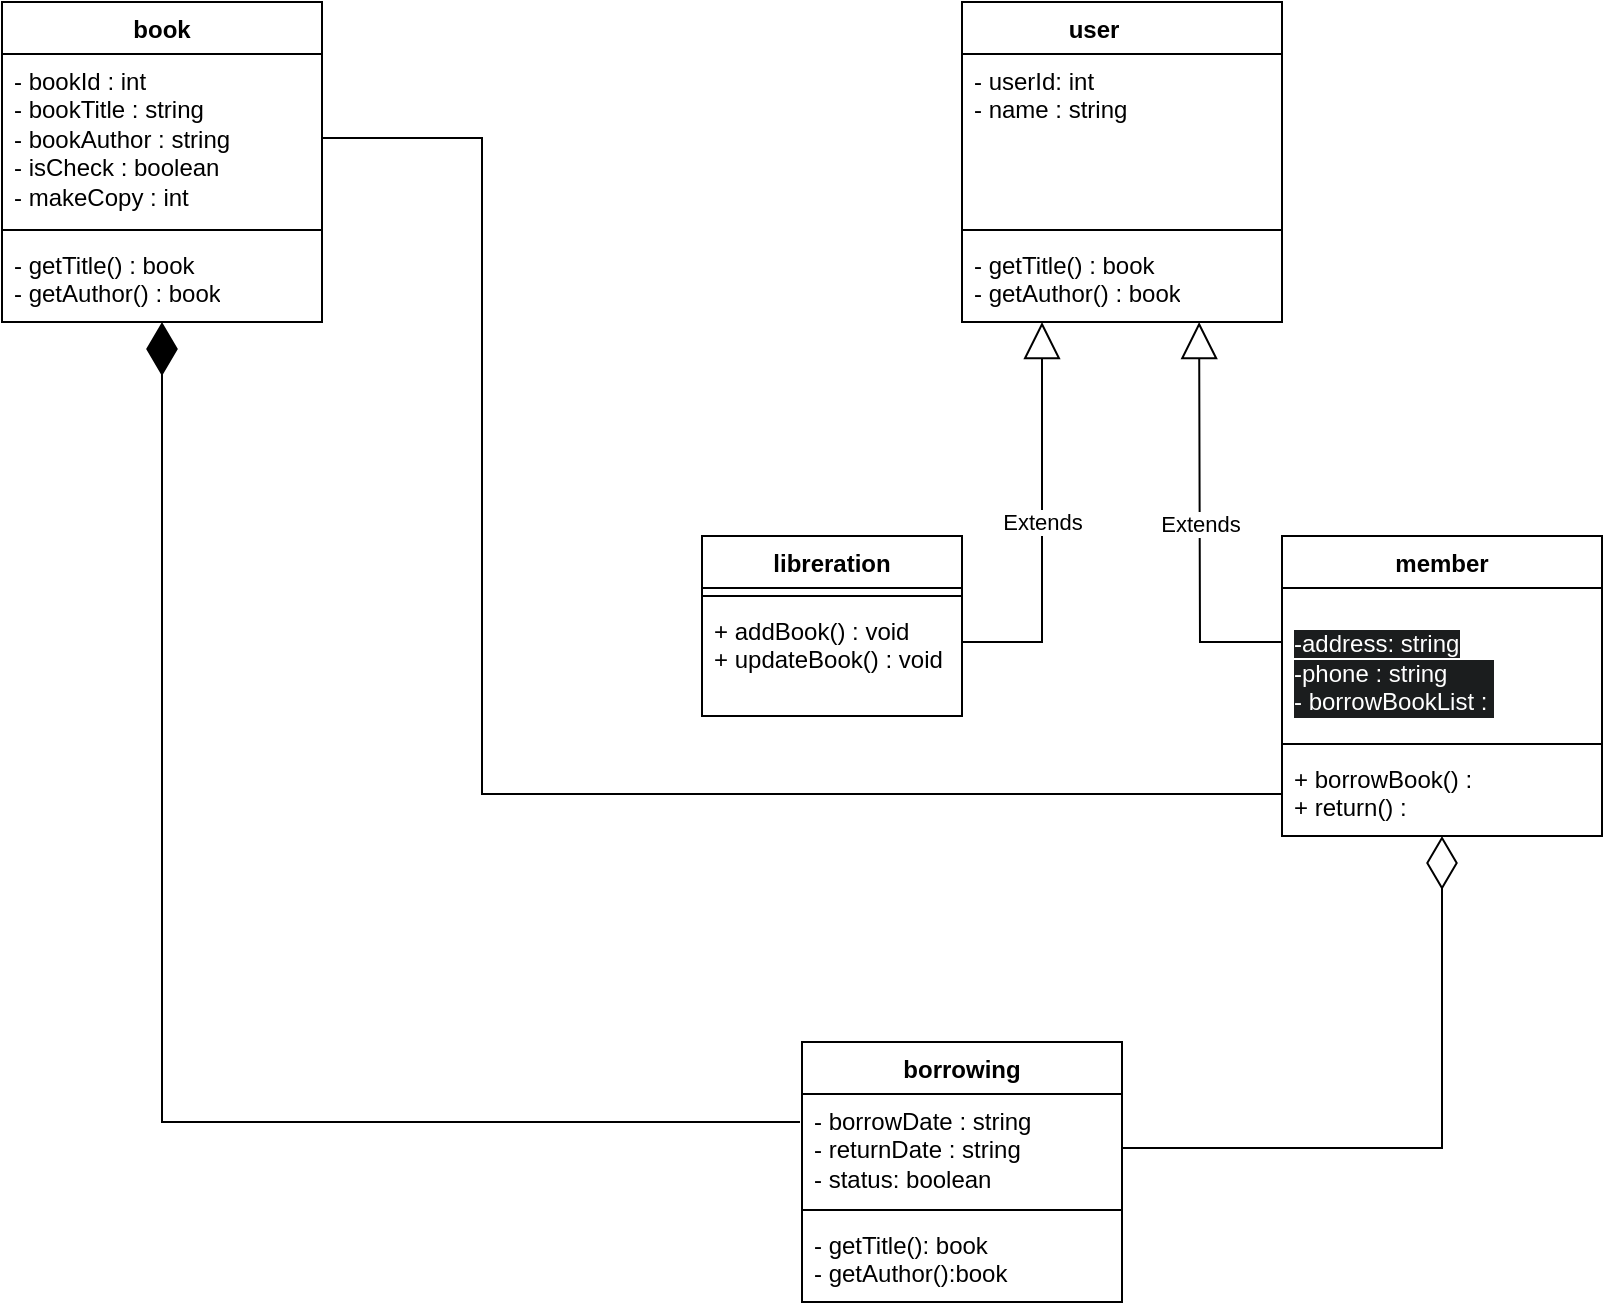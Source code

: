 <mxfile version="28.2.8">
  <diagram name="Page-1" id="Po02H-RJL2ZJ9EYxQ1bq">
    <mxGraphModel dx="1152" dy="301" grid="1" gridSize="10" guides="1" tooltips="1" connect="1" arrows="1" fold="1" page="0" pageScale="1" pageWidth="850" pageHeight="1100" math="0" shadow="0">
      <root>
        <mxCell id="0" />
        <mxCell id="1" parent="0" />
        <mxCell id="eEdudpHJWxAFEWJ6W0f3-14" value="book" style="swimlane;fontStyle=1;align=center;verticalAlign=top;childLayout=stackLayout;horizontal=1;startSize=26;horizontalStack=0;resizeParent=1;resizeParentMax=0;resizeLast=0;collapsible=1;marginBottom=0;whiteSpace=wrap;html=1;" vertex="1" parent="1">
          <mxGeometry x="80" y="560" width="160" height="160" as="geometry" />
        </mxCell>
        <mxCell id="eEdudpHJWxAFEWJ6W0f3-15" value="- bookId : int&lt;div&gt;- bookTitle : string&lt;/div&gt;&lt;div&gt;- bookAuthor : string&lt;/div&gt;&lt;div&gt;- isCheck : boolean&lt;/div&gt;&lt;div&gt;- makeCopy : int&lt;span style=&quot;white-space: pre;&quot;&gt;&#x9;&lt;/span&gt;&lt;span style=&quot;white-space: pre;&quot;&gt;&#x9;&lt;/span&gt;&lt;/div&gt;" style="text;strokeColor=none;fillColor=none;align=left;verticalAlign=top;spacingLeft=4;spacingRight=4;overflow=hidden;rotatable=0;points=[[0,0.5],[1,0.5]];portConstraint=eastwest;whiteSpace=wrap;html=1;" vertex="1" parent="eEdudpHJWxAFEWJ6W0f3-14">
          <mxGeometry y="26" width="160" height="84" as="geometry" />
        </mxCell>
        <mxCell id="eEdudpHJWxAFEWJ6W0f3-16" value="" style="line;strokeWidth=1;fillColor=none;align=left;verticalAlign=middle;spacingTop=-1;spacingLeft=3;spacingRight=3;rotatable=0;labelPosition=right;points=[];portConstraint=eastwest;strokeColor=inherit;" vertex="1" parent="eEdudpHJWxAFEWJ6W0f3-14">
          <mxGeometry y="110" width="160" height="8" as="geometry" />
        </mxCell>
        <mxCell id="eEdudpHJWxAFEWJ6W0f3-17" value="- getTitle() : book&lt;div&gt;- getAuthor() : book&lt;/div&gt;" style="text;strokeColor=none;fillColor=none;align=left;verticalAlign=top;spacingLeft=4;spacingRight=4;overflow=hidden;rotatable=0;points=[[0,0.5],[1,0.5]];portConstraint=eastwest;whiteSpace=wrap;html=1;" vertex="1" parent="eEdudpHJWxAFEWJ6W0f3-14">
          <mxGeometry y="118" width="160" height="42" as="geometry" />
        </mxCell>
        <mxCell id="eEdudpHJWxAFEWJ6W0f3-18" value="user&lt;span style=&quot;white-space: pre;&quot;&gt;&#x9;&lt;/span&gt;" style="swimlane;fontStyle=1;align=center;verticalAlign=top;childLayout=stackLayout;horizontal=1;startSize=26;horizontalStack=0;resizeParent=1;resizeParentMax=0;resizeLast=0;collapsible=1;marginBottom=0;whiteSpace=wrap;html=1;" vertex="1" parent="1">
          <mxGeometry x="560" y="560" width="160" height="160" as="geometry" />
        </mxCell>
        <mxCell id="eEdudpHJWxAFEWJ6W0f3-19" value="- userId: int&lt;div&gt;- name : string&lt;/div&gt;" style="text;strokeColor=none;fillColor=none;align=left;verticalAlign=top;spacingLeft=4;spacingRight=4;overflow=hidden;rotatable=0;points=[[0,0.5],[1,0.5]];portConstraint=eastwest;whiteSpace=wrap;html=1;" vertex="1" parent="eEdudpHJWxAFEWJ6W0f3-18">
          <mxGeometry y="26" width="160" height="84" as="geometry" />
        </mxCell>
        <mxCell id="eEdudpHJWxAFEWJ6W0f3-20" value="" style="line;strokeWidth=1;fillColor=none;align=left;verticalAlign=middle;spacingTop=-1;spacingLeft=3;spacingRight=3;rotatable=0;labelPosition=right;points=[];portConstraint=eastwest;strokeColor=inherit;" vertex="1" parent="eEdudpHJWxAFEWJ6W0f3-18">
          <mxGeometry y="110" width="160" height="8" as="geometry" />
        </mxCell>
        <mxCell id="eEdudpHJWxAFEWJ6W0f3-21" value="- getTitle() : book&lt;div&gt;- getAuthor() : book&lt;/div&gt;" style="text;strokeColor=none;fillColor=none;align=left;verticalAlign=top;spacingLeft=4;spacingRight=4;overflow=hidden;rotatable=0;points=[[0,0.5],[1,0.5]];portConstraint=eastwest;whiteSpace=wrap;html=1;" vertex="1" parent="eEdudpHJWxAFEWJ6W0f3-18">
          <mxGeometry y="118" width="160" height="42" as="geometry" />
        </mxCell>
        <mxCell id="eEdudpHJWxAFEWJ6W0f3-22" value="libreration" style="swimlane;fontStyle=1;align=center;verticalAlign=top;childLayout=stackLayout;horizontal=1;startSize=26;horizontalStack=0;resizeParent=1;resizeParentMax=0;resizeLast=0;collapsible=1;marginBottom=0;whiteSpace=wrap;html=1;" vertex="1" parent="1">
          <mxGeometry x="430" y="827" width="130" height="90" as="geometry" />
        </mxCell>
        <mxCell id="eEdudpHJWxAFEWJ6W0f3-24" value="" style="line;strokeWidth=1;fillColor=none;align=left;verticalAlign=middle;spacingTop=-1;spacingLeft=3;spacingRight=3;rotatable=0;labelPosition=right;points=[];portConstraint=eastwest;strokeColor=inherit;" vertex="1" parent="eEdudpHJWxAFEWJ6W0f3-22">
          <mxGeometry y="26" width="130" height="8" as="geometry" />
        </mxCell>
        <mxCell id="eEdudpHJWxAFEWJ6W0f3-25" value="+ addBook() : void&lt;div&gt;+ updateBook() : void&lt;/div&gt;" style="text;strokeColor=none;fillColor=none;align=left;verticalAlign=top;spacingLeft=4;spacingRight=4;overflow=hidden;rotatable=0;points=[[0,0.5],[1,0.5]];portConstraint=eastwest;whiteSpace=wrap;html=1;" vertex="1" parent="eEdudpHJWxAFEWJ6W0f3-22">
          <mxGeometry y="34" width="130" height="56" as="geometry" />
        </mxCell>
        <mxCell id="eEdudpHJWxAFEWJ6W0f3-30" value="Extends" style="endArrow=block;endSize=16;endFill=0;html=1;rounded=0;" edge="1" parent="1">
          <mxGeometry width="160" relative="1" as="geometry">
            <mxPoint x="560" y="880" as="sourcePoint" />
            <mxPoint x="600" y="720" as="targetPoint" />
            <Array as="points">
              <mxPoint x="600" y="880" />
            </Array>
          </mxGeometry>
        </mxCell>
        <mxCell id="eEdudpHJWxAFEWJ6W0f3-32" value="Extends" style="endArrow=block;endSize=16;endFill=0;html=1;rounded=0;entryX=0.741;entryY=1;entryDx=0;entryDy=0;entryPerimeter=0;" edge="1" parent="1" target="eEdudpHJWxAFEWJ6W0f3-21">
          <mxGeometry width="160" relative="1" as="geometry">
            <mxPoint x="720" y="880" as="sourcePoint" />
            <mxPoint x="670" y="840" as="targetPoint" />
            <Array as="points">
              <mxPoint x="679" y="880" />
            </Array>
          </mxGeometry>
        </mxCell>
        <mxCell id="eEdudpHJWxAFEWJ6W0f3-33" value="member" style="swimlane;fontStyle=1;align=center;verticalAlign=top;childLayout=stackLayout;horizontal=1;startSize=26;horizontalStack=0;resizeParent=1;resizeParentMax=0;resizeLast=0;collapsible=1;marginBottom=0;whiteSpace=wrap;html=1;" vertex="1" parent="1">
          <mxGeometry x="720" y="827" width="160" height="150" as="geometry" />
        </mxCell>
        <mxCell id="eEdudpHJWxAFEWJ6W0f3-34" value="&lt;br&gt;&lt;span style=&quot;color: rgb(255, 255, 255); font-family: Helvetica; font-size: 12px; font-style: normal; font-variant-ligatures: normal; font-variant-caps: normal; font-weight: 400; letter-spacing: normal; orphans: 2; text-align: left; text-indent: 0px; text-transform: none; widows: 2; word-spacing: 0px; -webkit-text-stroke-width: 0px; white-space: normal; background-color: rgb(27, 29, 30); text-decoration-thickness: initial; text-decoration-style: initial; text-decoration-color: initial; display: inline !important; float: none;&quot;&gt;-address: string&lt;/span&gt;&lt;div style=&quot;forced-color-adjust: none; box-shadow: none !important; color: rgb(255, 255, 255); font-family: Helvetica; font-size: 12px; font-style: normal; font-variant-ligatures: normal; font-variant-caps: normal; font-weight: 400; letter-spacing: normal; orphans: 2; text-align: left; text-indent: 0px; text-transform: none; widows: 2; word-spacing: 0px; -webkit-text-stroke-width: 0px; white-space: normal; background-color: rgb(27, 29, 30); text-decoration-thickness: initial; text-decoration-style: initial; text-decoration-color: initial;&quot;&gt;-phone : string&lt;/div&gt;&lt;div style=&quot;forced-color-adjust: none; box-shadow: none !important; color: rgb(255, 255, 255); font-family: Helvetica; font-size: 12px; font-style: normal; font-variant-ligatures: normal; font-variant-caps: normal; font-weight: 400; letter-spacing: normal; orphans: 2; text-align: left; text-indent: 0px; text-transform: none; widows: 2; word-spacing: 0px; -webkit-text-stroke-width: 0px; white-space: normal; background-color: rgb(27, 29, 30); text-decoration-thickness: initial; text-decoration-style: initial; text-decoration-color: initial;&quot;&gt;- borrowBookList :&amp;nbsp;&lt;/div&gt;&lt;div&gt;&lt;br/&gt;&lt;/div&gt;" style="text;strokeColor=none;fillColor=none;align=left;verticalAlign=top;spacingLeft=4;spacingRight=4;overflow=hidden;rotatable=0;points=[[0,0.5],[1,0.5]];portConstraint=eastwest;whiteSpace=wrap;html=1;" vertex="1" parent="eEdudpHJWxAFEWJ6W0f3-33">
          <mxGeometry y="26" width="160" height="74" as="geometry" />
        </mxCell>
        <mxCell id="eEdudpHJWxAFEWJ6W0f3-35" value="" style="line;strokeWidth=1;fillColor=none;align=left;verticalAlign=middle;spacingTop=-1;spacingLeft=3;spacingRight=3;rotatable=0;labelPosition=right;points=[];portConstraint=eastwest;strokeColor=inherit;" vertex="1" parent="eEdudpHJWxAFEWJ6W0f3-33">
          <mxGeometry y="100" width="160" height="8" as="geometry" />
        </mxCell>
        <mxCell id="eEdudpHJWxAFEWJ6W0f3-36" value="+ borrowBook()&amp;nbsp;&lt;span style=&quot;background-color: transparent; color: light-dark(rgb(0, 0, 0), rgb(255, 255, 255));&quot;&gt;:&lt;/span&gt;&lt;div&gt;&lt;span style=&quot;background-color: transparent; color: light-dark(rgb(0, 0, 0), rgb(255, 255, 255));&quot;&gt;+ return() :&amp;nbsp;&lt;/span&gt;&lt;/div&gt;" style="text;strokeColor=none;fillColor=none;align=left;verticalAlign=top;spacingLeft=4;spacingRight=4;overflow=hidden;rotatable=0;points=[[0,0.5],[1,0.5]];portConstraint=eastwest;whiteSpace=wrap;html=1;" vertex="1" parent="eEdudpHJWxAFEWJ6W0f3-33">
          <mxGeometry y="108" width="160" height="42" as="geometry" />
        </mxCell>
        <mxCell id="eEdudpHJWxAFEWJ6W0f3-37" value="borrowing" style="swimlane;fontStyle=1;align=center;verticalAlign=top;childLayout=stackLayout;horizontal=1;startSize=26;horizontalStack=0;resizeParent=1;resizeParentMax=0;resizeLast=0;collapsible=1;marginBottom=0;whiteSpace=wrap;html=1;" vertex="1" parent="1">
          <mxGeometry x="480" y="1080" width="160" height="130" as="geometry" />
        </mxCell>
        <mxCell id="eEdudpHJWxAFEWJ6W0f3-38" value="- borrowDate : string&lt;div&gt;- returnDate : string&lt;/div&gt;&lt;div&gt;- status: boolean&lt;/div&gt;" style="text;strokeColor=none;fillColor=none;align=left;verticalAlign=top;spacingLeft=4;spacingRight=4;overflow=hidden;rotatable=0;points=[[0,0.5],[1,0.5]];portConstraint=eastwest;whiteSpace=wrap;html=1;" vertex="1" parent="eEdudpHJWxAFEWJ6W0f3-37">
          <mxGeometry y="26" width="160" height="54" as="geometry" />
        </mxCell>
        <mxCell id="eEdudpHJWxAFEWJ6W0f3-39" value="" style="line;strokeWidth=1;fillColor=none;align=left;verticalAlign=middle;spacingTop=-1;spacingLeft=3;spacingRight=3;rotatable=0;labelPosition=right;points=[];portConstraint=eastwest;strokeColor=inherit;" vertex="1" parent="eEdudpHJWxAFEWJ6W0f3-37">
          <mxGeometry y="80" width="160" height="8" as="geometry" />
        </mxCell>
        <mxCell id="eEdudpHJWxAFEWJ6W0f3-40" value="- getTitle(): book&lt;div&gt;- getAuthor():book&lt;/div&gt;" style="text;strokeColor=none;fillColor=none;align=left;verticalAlign=top;spacingLeft=4;spacingRight=4;overflow=hidden;rotatable=0;points=[[0,0.5],[1,0.5]];portConstraint=eastwest;whiteSpace=wrap;html=1;" vertex="1" parent="eEdudpHJWxAFEWJ6W0f3-37">
          <mxGeometry y="88" width="160" height="42" as="geometry" />
        </mxCell>
        <mxCell id="eEdudpHJWxAFEWJ6W0f3-41" value="" style="endArrow=diamondThin;endFill=1;endSize=24;html=1;rounded=0;" edge="1" parent="1">
          <mxGeometry width="160" relative="1" as="geometry">
            <mxPoint x="479" y="1120" as="sourcePoint" />
            <mxPoint x="160" y="720" as="targetPoint" />
            <Array as="points">
              <mxPoint x="160" y="1120" />
            </Array>
          </mxGeometry>
        </mxCell>
        <mxCell id="eEdudpHJWxAFEWJ6W0f3-43" value="" style="endArrow=none;html=1;rounded=0;exitX=1;exitY=0.5;exitDx=0;exitDy=0;entryX=0;entryY=0.5;entryDx=0;entryDy=0;" edge="1" parent="1" source="eEdudpHJWxAFEWJ6W0f3-15" target="eEdudpHJWxAFEWJ6W0f3-36">
          <mxGeometry width="50" height="50" relative="1" as="geometry">
            <mxPoint x="360" y="870" as="sourcePoint" />
            <mxPoint x="430" y="800" as="targetPoint" />
            <Array as="points">
              <mxPoint x="320" y="628" />
              <mxPoint x="320" y="956" />
            </Array>
          </mxGeometry>
        </mxCell>
        <mxCell id="eEdudpHJWxAFEWJ6W0f3-44" value="" style="endArrow=diamondThin;endFill=0;endSize=24;html=1;rounded=0;exitX=1;exitY=0.5;exitDx=0;exitDy=0;entryX=0.5;entryY=1;entryDx=0;entryDy=0;entryPerimeter=0;" edge="1" parent="1" source="eEdudpHJWxAFEWJ6W0f3-38" target="eEdudpHJWxAFEWJ6W0f3-36">
          <mxGeometry width="160" relative="1" as="geometry">
            <mxPoint x="380" y="870" as="sourcePoint" />
            <mxPoint x="540" y="870" as="targetPoint" />
            <Array as="points">
              <mxPoint x="800" y="1133" />
            </Array>
          </mxGeometry>
        </mxCell>
      </root>
    </mxGraphModel>
  </diagram>
</mxfile>
